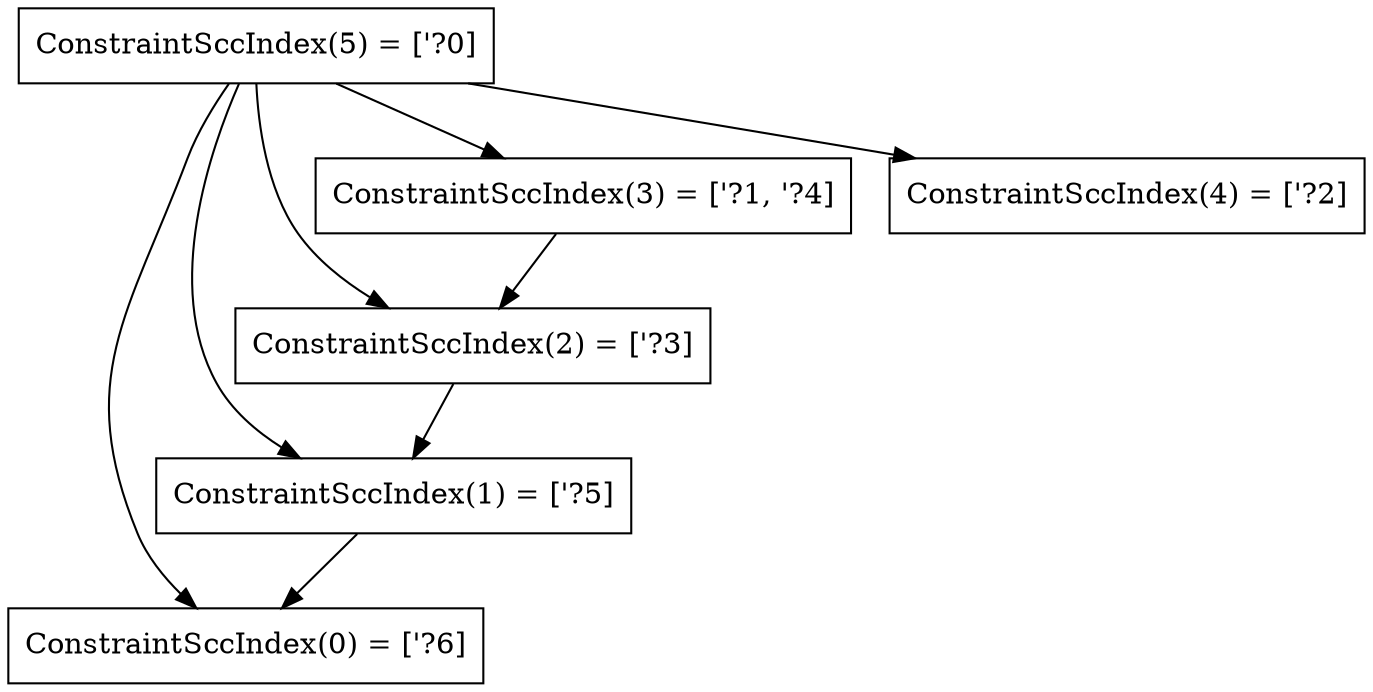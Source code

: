 digraph RegionInferenceContext {
    r0[label="ConstraintSccIndex(0) = [\'?6]"][shape="box"];
    r1[label="ConstraintSccIndex(1) = [\'?5]"][shape="box"];
    r2[label="ConstraintSccIndex(2) = [\'?3]"][shape="box"];
    r3[label="ConstraintSccIndex(3) = [\'?1, \'?4]"][shape="box"];
    r4[label="ConstraintSccIndex(4) = [\'?2]"][shape="box"];
    r5[label="ConstraintSccIndex(5) = [\'?0]"][shape="box"];
    r1 -> r0[label=""];
    r2 -> r1[label=""];
    r3 -> r2[label=""];
    r5 -> r3[label=""];
    r5 -> r4[label=""];
    r5 -> r2[label=""];
    r5 -> r1[label=""];
    r5 -> r0[label=""];
}
